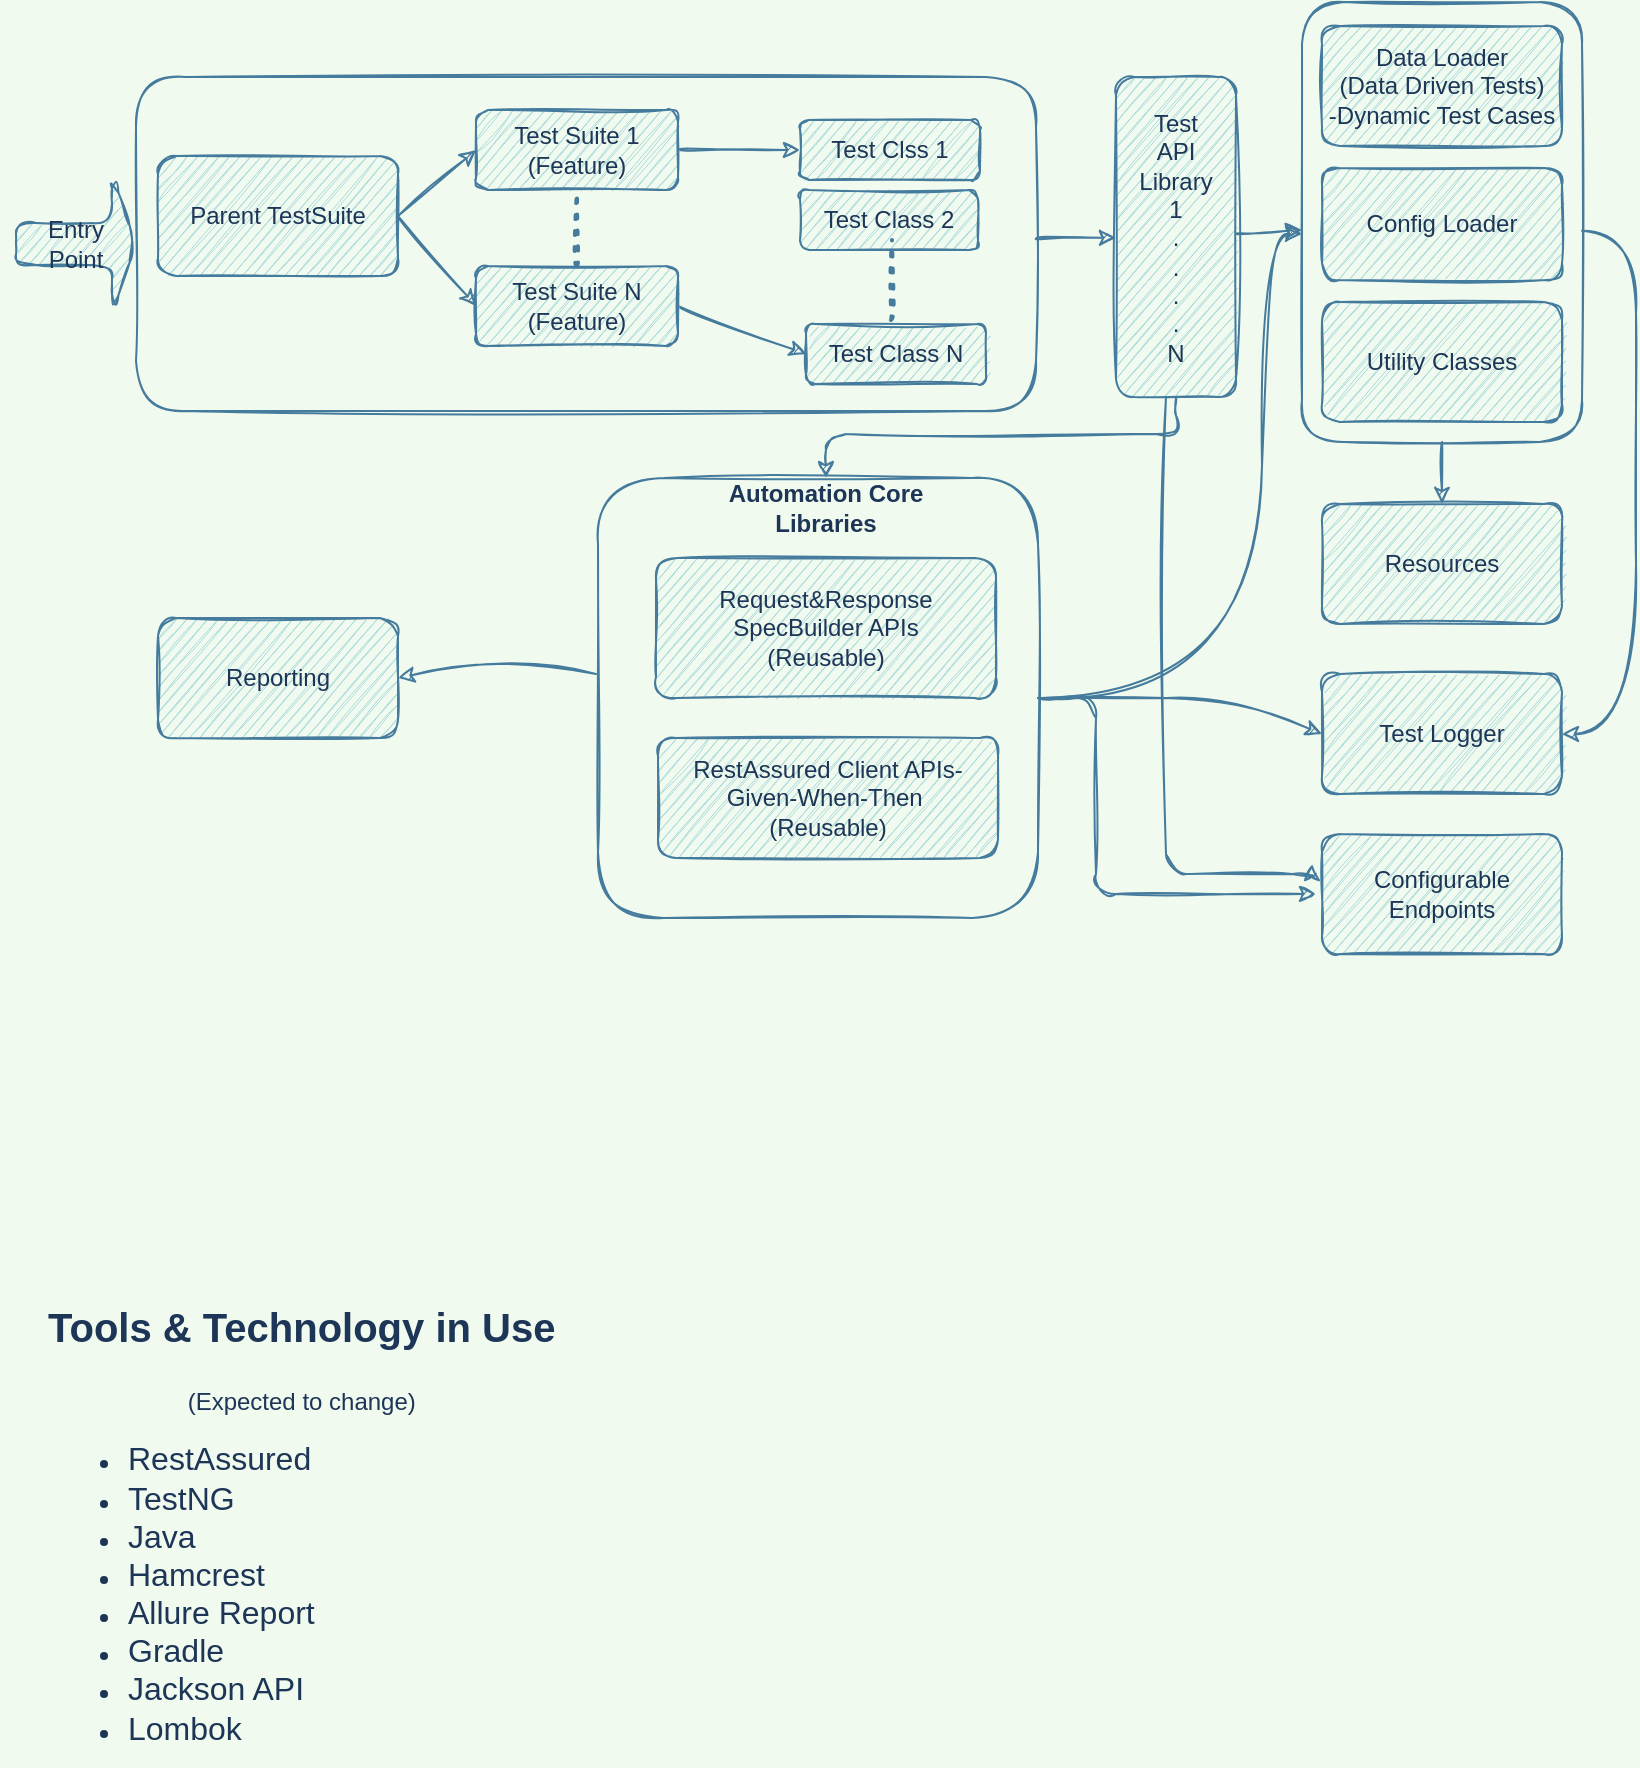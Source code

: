 <mxfile version="20.5.3" type="github" pages="2">
  <diagram id="C5RBs43oDa-KdzZeNtuy" name="Page-1">
    <mxGraphModel dx="1212" dy="744" grid="1" gridSize="10" guides="1" tooltips="1" connect="1" arrows="1" fold="1" page="1" pageScale="1" pageWidth="1169" pageHeight="827" background="#F1FAEE" math="0" shadow="0">
      <root>
        <mxCell id="WIyWlLk6GJQsqaUBKTNV-0" />
        <mxCell id="WIyWlLk6GJQsqaUBKTNV-1" parent="WIyWlLk6GJQsqaUBKTNV-0" />
        <mxCell id="Qz4CMqI6DcYJkKGOj-ZE-3" style="edgeStyle=none;orthogonalLoop=1;jettySize=auto;html=1;entryX=1;entryY=0.5;entryDx=0;entryDy=0;strokeColor=#457B9D;fontColor=#1D3557;fillColor=#A8DADC;curved=1;rounded=1;sketch=1;labelBackgroundColor=#F1FAEE;" edge="1" parent="WIyWlLk6GJQsqaUBKTNV-1" target="C-iHeUXCDEazz8vT2Lmx-13">
          <mxGeometry relative="1" as="geometry">
            <mxPoint x="310" y="360" as="sourcePoint" />
            <Array as="points">
              <mxPoint x="270" y="350" />
            </Array>
          </mxGeometry>
        </mxCell>
        <mxCell id="Qz4CMqI6DcYJkKGOj-ZE-21" style="edgeStyle=none;curved=1;orthogonalLoop=1;jettySize=auto;html=1;entryX=0;entryY=0.5;entryDx=0;entryDy=0;strokeColor=#457B9D;fontColor=#1D3557;fillColor=#A8DADC;rounded=1;sketch=1;labelBackgroundColor=#F1FAEE;" edge="1" parent="WIyWlLk6GJQsqaUBKTNV-1" source="C-iHeUXCDEazz8vT2Lmx-2" target="C-iHeUXCDEazz8vT2Lmx-26">
          <mxGeometry relative="1" as="geometry">
            <Array as="points">
              <mxPoint x="560" y="372" />
              <mxPoint x="630" y="372" />
            </Array>
          </mxGeometry>
        </mxCell>
        <mxCell id="Qz4CMqI6DcYJkKGOj-ZE-43" style="edgeStyle=orthogonalEdgeStyle;curved=1;sketch=1;hachureGap=4;jiggle=2;orthogonalLoop=1;jettySize=auto;html=1;shadow=0;fontFamily=Architects Daughter;fontSource=https%3A%2F%2Ffonts.googleapis.com%2Fcss%3Ffamily%3DArchitects%2BDaughter;fontSize=16;labelBackgroundColor=#F1FAEE;strokeColor=#457B9D;fontColor=#1D3557;rounded=1;" edge="1" parent="WIyWlLk6GJQsqaUBKTNV-1">
          <mxGeometry relative="1" as="geometry">
            <mxPoint x="534" y="372" as="sourcePoint" />
            <mxPoint x="663" y="140" as="targetPoint" />
            <Array as="points">
              <mxPoint x="643" y="372" />
              <mxPoint x="643" y="140" />
            </Array>
          </mxGeometry>
        </mxCell>
        <mxCell id="Qz4CMqI6DcYJkKGOj-ZE-52" style="edgeStyle=orthogonalEdgeStyle;rounded=1;sketch=1;hachureGap=4;jiggle=2;orthogonalLoop=1;jettySize=auto;html=1;strokeColor=#457B9D;fontFamily=Architects Daughter;fontSource=https%3A%2F%2Ffonts.googleapis.com%2Fcss%3Ffamily%3DArchitects%2BDaughter;fontSize=16;fontColor=#1D3557;fillColor=#A8DADC;" edge="1" parent="WIyWlLk6GJQsqaUBKTNV-1" source="C-iHeUXCDEazz8vT2Lmx-2">
          <mxGeometry relative="1" as="geometry">
            <mxPoint x="670" y="470" as="targetPoint" />
            <Array as="points">
              <mxPoint x="560" y="372" />
              <mxPoint x="560" y="470" />
            </Array>
          </mxGeometry>
        </mxCell>
        <mxCell id="C-iHeUXCDEazz8vT2Lmx-2" value="" style="whiteSpace=wrap;html=1;aspect=fixed;fillColor=none;strokeColor=#457B9D;fontColor=#1D3557;rounded=1;sketch=1;" parent="WIyWlLk6GJQsqaUBKTNV-1" vertex="1">
          <mxGeometry x="311" y="262" width="220" height="220" as="geometry" />
        </mxCell>
        <mxCell id="C-iHeUXCDEazz8vT2Lmx-9" value="Request&amp;amp;Response SpecBuilder APIs&lt;br&gt;(Reusable)" style="rounded=1;whiteSpace=wrap;html=1;fillColor=#A8DADC;strokeColor=#457B9D;fontColor=#1D3557;sketch=1;" parent="WIyWlLk6GJQsqaUBKTNV-1" vertex="1">
          <mxGeometry x="340" y="302" width="170" height="70" as="geometry" />
        </mxCell>
        <mxCell id="C-iHeUXCDEazz8vT2Lmx-10" value="RestAssured Client APIs-Given-When-Then&amp;nbsp;&lt;br&gt;(Reusable)" style="rounded=1;whiteSpace=wrap;html=1;fillColor=#A8DADC;strokeColor=#457B9D;fontColor=#1D3557;sketch=1;" parent="WIyWlLk6GJQsqaUBKTNV-1" vertex="1">
          <mxGeometry x="341" y="392" width="170" height="60" as="geometry" />
        </mxCell>
        <mxCell id="C-iHeUXCDEazz8vT2Lmx-12" value="Data Loader&lt;br&gt;(Data Driven Tests)&lt;br&gt;-Dynamic Test Cases" style="rounded=1;whiteSpace=wrap;html=1;fillColor=#A8DADC;strokeColor=#457B9D;fontColor=#1D3557;sketch=1;" parent="WIyWlLk6GJQsqaUBKTNV-1" vertex="1">
          <mxGeometry x="673" y="36" width="120" height="60" as="geometry" />
        </mxCell>
        <mxCell id="C-iHeUXCDEazz8vT2Lmx-13" value="Reporting" style="rounded=1;whiteSpace=wrap;html=1;fillColor=#A8DADC;strokeColor=#457B9D;fontColor=#1D3557;sketch=1;" parent="WIyWlLk6GJQsqaUBKTNV-1" vertex="1">
          <mxGeometry x="91" y="332" width="120" height="60" as="geometry" />
        </mxCell>
        <mxCell id="C-iHeUXCDEazz8vT2Lmx-16" value="Utility Classes" style="rounded=1;whiteSpace=wrap;html=1;fillColor=#A8DADC;strokeColor=#457B9D;fontColor=#1D3557;sketch=1;" parent="WIyWlLk6GJQsqaUBKTNV-1" vertex="1">
          <mxGeometry x="673" y="174" width="120" height="60" as="geometry" />
        </mxCell>
        <mxCell id="C-iHeUXCDEazz8vT2Lmx-26" value="Test Logger" style="rounded=1;whiteSpace=wrap;html=1;fillColor=#A8DADC;strokeColor=#457B9D;fontColor=#1D3557;sketch=1;" parent="WIyWlLk6GJQsqaUBKTNV-1" vertex="1">
          <mxGeometry x="673" y="360" width="120" height="60" as="geometry" />
        </mxCell>
        <mxCell id="C-iHeUXCDEazz8vT2Lmx-34" value="&lt;b&gt;Automation Core Libraries&lt;/b&gt;" style="text;html=1;strokeColor=none;fillColor=none;align=center;verticalAlign=middle;whiteSpace=wrap;rounded=1;fontColor=#1D3557;sketch=1;" parent="WIyWlLk6GJQsqaUBKTNV-1" vertex="1">
          <mxGeometry x="350" y="262" width="150" height="30" as="geometry" />
        </mxCell>
        <mxCell id="C-iHeUXCDEazz8vT2Lmx-36" value="Resources" style="rounded=1;whiteSpace=wrap;html=1;fillColor=#A8DADC;strokeColor=#457B9D;fontColor=#1D3557;sketch=1;" parent="WIyWlLk6GJQsqaUBKTNV-1" vertex="1">
          <mxGeometry x="673" y="275" width="120" height="60" as="geometry" />
        </mxCell>
        <mxCell id="C-iHeUXCDEazz8vT2Lmx-40" value="&lt;h1&gt;&lt;font style=&quot;font-size: 20px;&quot;&gt;Tools &amp;amp; Technology in Use&lt;/font&gt;&lt;/h1&gt;&lt;div style=&quot;text-align: center;&quot;&gt;&lt;font style=&quot;font-size: 12px;&quot;&gt;(Expected to change)&lt;/font&gt;&lt;/div&gt;&lt;div&gt;&lt;ul&gt;&lt;li&gt;&lt;span style=&quot;font-size: medium;&quot;&gt;RestAssured&lt;/span&gt;&lt;/li&gt;&lt;li&gt;&lt;span style=&quot;font-size: medium;&quot;&gt;TestNG&lt;/span&gt;&lt;br&gt;&lt;/li&gt;&lt;li&gt;&lt;span style=&quot;font-size: medium;&quot;&gt;Java&lt;/span&gt;&lt;/li&gt;&lt;li&gt;&lt;span style=&quot;font-size: medium;&quot;&gt;Hamcrest&lt;/span&gt;&lt;/li&gt;&lt;li&gt;&lt;span style=&quot;font-size: medium;&quot;&gt;Allure Report&lt;/span&gt;&lt;/li&gt;&lt;li&gt;&lt;span style=&quot;font-size: medium;&quot;&gt;Gradle&lt;/span&gt;&lt;/li&gt;&lt;li&gt;&lt;span style=&quot;font-size: medium;&quot;&gt;Jackson API&lt;/span&gt;&lt;/li&gt;&lt;li&gt;&lt;span style=&quot;font-size: medium;&quot;&gt;Lombok&lt;/span&gt;&lt;/li&gt;&lt;/ul&gt;&lt;/div&gt;&lt;div&gt;&lt;font size=&quot;3&quot;&gt;&lt;br&gt;&lt;/font&gt;&lt;/div&gt;" style="text;html=1;strokeColor=none;fillColor=none;spacing=5;spacingTop=-20;whiteSpace=wrap;overflow=hidden;rounded=1;fontColor=#1D3557;sketch=1;" parent="WIyWlLk6GJQsqaUBKTNV-1" vertex="1">
          <mxGeometry x="31" y="666" width="300" height="240" as="geometry" />
        </mxCell>
        <mxCell id="C-iHeUXCDEazz8vT2Lmx-41" value="Configurable Endpoints" style="rounded=1;whiteSpace=wrap;html=1;fontSize=12;fillColor=#A8DADC;strokeColor=#457B9D;fontColor=#1D3557;sketch=1;" parent="WIyWlLk6GJQsqaUBKTNV-1" vertex="1">
          <mxGeometry x="673" y="440" width="120" height="60" as="geometry" />
        </mxCell>
        <mxCell id="SN1cI1Otdd67rSG5i7Jh-9" style="edgeStyle=none;rounded=1;orthogonalLoop=1;jettySize=auto;html=1;exitX=1;exitY=0.5;exitDx=0;exitDy=0;entryX=0;entryY=0.5;entryDx=0;entryDy=0;strokeColor=#457B9D;fontColor=#1D3557;fillColor=#A8DADC;curved=1;sketch=1;labelBackgroundColor=#F1FAEE;" edge="1" parent="WIyWlLk6GJQsqaUBKTNV-1" source="SN1cI1Otdd67rSG5i7Jh-0" target="SN1cI1Otdd67rSG5i7Jh-4">
          <mxGeometry relative="1" as="geometry" />
        </mxCell>
        <mxCell id="SN1cI1Otdd67rSG5i7Jh-10" style="edgeStyle=none;rounded=1;orthogonalLoop=1;jettySize=auto;html=1;entryX=0;entryY=0.5;entryDx=0;entryDy=0;strokeColor=#457B9D;fontColor=#1D3557;fillColor=#A8DADC;exitX=1;exitY=0.5;exitDx=0;exitDy=0;curved=1;sketch=1;labelBackgroundColor=#F1FAEE;" edge="1" parent="WIyWlLk6GJQsqaUBKTNV-1" source="SN1cI1Otdd67rSG5i7Jh-0" target="SN1cI1Otdd67rSG5i7Jh-5">
          <mxGeometry relative="1" as="geometry" />
        </mxCell>
        <mxCell id="SN1cI1Otdd67rSG5i7Jh-0" value="Parent TestSuite" style="rounded=1;whiteSpace=wrap;html=1;fillColor=#A8DADC;strokeColor=#457B9D;fontColor=#1D3557;sketch=1;" vertex="1" parent="WIyWlLk6GJQsqaUBKTNV-1">
          <mxGeometry x="91" y="101" width="120" height="60" as="geometry" />
        </mxCell>
        <mxCell id="SN1cI1Otdd67rSG5i7Jh-1" value="Entry Point" style="shape=singleArrow;whiteSpace=wrap;html=1;strokeColor=#457B9D;fontColor=#1D3557;fillColor=#A8DADC;rounded=1;sketch=1;" vertex="1" parent="WIyWlLk6GJQsqaUBKTNV-1">
          <mxGeometry x="20" y="110" width="60" height="70" as="geometry" />
        </mxCell>
        <mxCell id="SN1cI1Otdd67rSG5i7Jh-2" value="Test Clss 1" style="rounded=1;whiteSpace=wrap;html=1;fillColor=#A8DADC;strokeColor=#457B9D;fontColor=#1D3557;sketch=1;" vertex="1" parent="WIyWlLk6GJQsqaUBKTNV-1">
          <mxGeometry x="412" y="83" width="90" height="30" as="geometry" />
        </mxCell>
        <mxCell id="SN1cI1Otdd67rSG5i7Jh-14" value="" style="edgeStyle=none;rounded=1;orthogonalLoop=1;jettySize=auto;html=1;strokeColor=#457B9D;fontColor=#1D3557;fillColor=#A8DADC;curved=1;sketch=1;labelBackgroundColor=#F1FAEE;" edge="1" parent="WIyWlLk6GJQsqaUBKTNV-1" source="SN1cI1Otdd67rSG5i7Jh-4" target="SN1cI1Otdd67rSG5i7Jh-2">
          <mxGeometry relative="1" as="geometry" />
        </mxCell>
        <mxCell id="SN1cI1Otdd67rSG5i7Jh-4" value="Test Suite 1&lt;br&gt;(Feature)" style="rounded=1;whiteSpace=wrap;html=1;fillColor=#A8DADC;strokeColor=#457B9D;fontColor=#1D3557;sketch=1;" vertex="1" parent="WIyWlLk6GJQsqaUBKTNV-1">
          <mxGeometry x="250" y="78" width="101" height="40" as="geometry" />
        </mxCell>
        <mxCell id="SN1cI1Otdd67rSG5i7Jh-13" value="" style="edgeStyle=none;rounded=1;orthogonalLoop=1;jettySize=auto;html=1;strokeColor=#457B9D;fontColor=#1D3557;fillColor=#A8DADC;entryX=0;entryY=0.5;entryDx=0;entryDy=0;exitX=1;exitY=0.5;exitDx=0;exitDy=0;curved=1;sketch=1;labelBackgroundColor=#F1FAEE;" edge="1" parent="WIyWlLk6GJQsqaUBKTNV-1" source="SN1cI1Otdd67rSG5i7Jh-5" target="SN1cI1Otdd67rSG5i7Jh-11">
          <mxGeometry relative="1" as="geometry">
            <mxPoint x="371" y="186" as="sourcePoint" />
          </mxGeometry>
        </mxCell>
        <mxCell id="SN1cI1Otdd67rSG5i7Jh-5" value="Test Suite N&lt;br&gt;(Feature)" style="rounded=1;whiteSpace=wrap;html=1;fillColor=#A8DADC;strokeColor=#457B9D;fontColor=#1D3557;sketch=1;" vertex="1" parent="WIyWlLk6GJQsqaUBKTNV-1">
          <mxGeometry x="250" y="156" width="101" height="40" as="geometry" />
        </mxCell>
        <mxCell id="SN1cI1Otdd67rSG5i7Jh-8" value="" style="endArrow=none;dashed=1;html=1;dashPattern=1 3;strokeWidth=2;rounded=1;strokeColor=#457B9D;fontColor=#1D3557;fillColor=#A8DADC;exitX=0.5;exitY=0;exitDx=0;exitDy=0;entryX=0.5;entryY=1;entryDx=0;entryDy=0;curved=1;sketch=1;labelBackgroundColor=#F1FAEE;" edge="1" parent="WIyWlLk6GJQsqaUBKTNV-1" source="SN1cI1Otdd67rSG5i7Jh-5" target="SN1cI1Otdd67rSG5i7Jh-4">
          <mxGeometry width="50" height="50" relative="1" as="geometry">
            <mxPoint x="261" y="176" as="sourcePoint" />
            <mxPoint x="311" y="116" as="targetPoint" />
          </mxGeometry>
        </mxCell>
        <mxCell id="SN1cI1Otdd67rSG5i7Jh-11" value="Test Class N" style="rounded=1;whiteSpace=wrap;html=1;fillColor=#A8DADC;strokeColor=#457B9D;fontColor=#1D3557;sketch=1;" vertex="1" parent="WIyWlLk6GJQsqaUBKTNV-1">
          <mxGeometry x="415" y="185" width="90" height="30" as="geometry" />
        </mxCell>
        <mxCell id="SN1cI1Otdd67rSG5i7Jh-16" value="Test Class 2" style="rounded=1;whiteSpace=wrap;html=1;fillColor=#A8DADC;strokeColor=#457B9D;fontColor=#1D3557;sketch=1;" vertex="1" parent="WIyWlLk6GJQsqaUBKTNV-1">
          <mxGeometry x="412" y="118" width="89" height="30" as="geometry" />
        </mxCell>
        <mxCell id="SN1cI1Otdd67rSG5i7Jh-17" style="edgeStyle=none;rounded=1;orthogonalLoop=1;jettySize=auto;html=1;exitX=1;exitY=1;exitDx=0;exitDy=0;strokeColor=#457B9D;fontColor=#1D3557;fillColor=#A8DADC;curved=1;sketch=1;labelBackgroundColor=#F1FAEE;" edge="1" parent="WIyWlLk6GJQsqaUBKTNV-1" source="SN1cI1Otdd67rSG5i7Jh-16" target="SN1cI1Otdd67rSG5i7Jh-16">
          <mxGeometry relative="1" as="geometry" />
        </mxCell>
        <mxCell id="SN1cI1Otdd67rSG5i7Jh-20" value="" style="endArrow=none;dashed=1;html=1;dashPattern=1 3;strokeWidth=2;rounded=1;strokeColor=#457B9D;fontColor=#1D3557;fillColor=#A8DADC;exitX=0.5;exitY=0;exitDx=0;exitDy=0;curved=1;sketch=1;labelBackgroundColor=#F1FAEE;" edge="1" parent="WIyWlLk6GJQsqaUBKTNV-1">
          <mxGeometry width="50" height="50" relative="1" as="geometry">
            <mxPoint x="457.5" y="183" as="sourcePoint" />
            <mxPoint x="458" y="143" as="targetPoint" />
          </mxGeometry>
        </mxCell>
        <mxCell id="Qz4CMqI6DcYJkKGOj-ZE-34" value="" style="edgeStyle=none;curved=1;orthogonalLoop=1;jettySize=auto;html=1;strokeColor=#457B9D;fontColor=#1D3557;fillColor=#A8DADC;rounded=1;sketch=1;labelBackgroundColor=#F1FAEE;" edge="1" parent="WIyWlLk6GJQsqaUBKTNV-1">
          <mxGeometry relative="1" as="geometry">
            <mxPoint x="630" y="139.808" as="sourcePoint" />
            <mxPoint x="663" y="137.947" as="targetPoint" />
          </mxGeometry>
        </mxCell>
        <mxCell id="Qz4CMqI6DcYJkKGOj-ZE-45" style="edgeStyle=orthogonalEdgeStyle;rounded=1;sketch=1;hachureGap=4;jiggle=2;orthogonalLoop=1;jettySize=auto;html=1;strokeColor=#457B9D;fontFamily=Architects Daughter;fontSource=https%3A%2F%2Ffonts.googleapis.com%2Fcss%3Ffamily%3DArchitects%2BDaughter;fontSize=16;fontColor=#1D3557;fillColor=#A8DADC;" edge="1" parent="WIyWlLk6GJQsqaUBKTNV-1" source="SN1cI1Otdd67rSG5i7Jh-28" target="C-iHeUXCDEazz8vT2Lmx-34">
          <mxGeometry relative="1" as="geometry">
            <Array as="points">
              <mxPoint x="600" y="240" />
              <mxPoint x="425" y="240" />
            </Array>
          </mxGeometry>
        </mxCell>
        <mxCell id="Qz4CMqI6DcYJkKGOj-ZE-46" style="edgeStyle=orthogonalEdgeStyle;rounded=1;sketch=1;hachureGap=4;jiggle=2;orthogonalLoop=1;jettySize=auto;html=1;entryX=0;entryY=0.25;entryDx=0;entryDy=0;strokeColor=#457B9D;fontFamily=Architects Daughter;fontSource=https%3A%2F%2Ffonts.googleapis.com%2Fcss%3Ffamily%3DArchitects%2BDaughter;fontSize=16;fontColor=#1D3557;fillColor=#A8DADC;" edge="1" parent="WIyWlLk6GJQsqaUBKTNV-1">
          <mxGeometry relative="1" as="geometry">
            <mxPoint x="595" y="221.5" as="sourcePoint" />
            <mxPoint x="668" y="455" as="targetPoint" />
            <Array as="points">
              <mxPoint x="595" y="460" />
              <mxPoint x="668" y="460" />
            </Array>
          </mxGeometry>
        </mxCell>
        <mxCell id="SN1cI1Otdd67rSG5i7Jh-28" value="Test&lt;br&gt;API&lt;br&gt;Library&lt;br&gt;1&lt;br&gt;.&lt;br&gt;.&lt;br&gt;.&lt;br&gt;.&lt;br&gt;N" style="rounded=1;whiteSpace=wrap;html=1;fillColor=#A8DADC;strokeColor=#457B9D;fontColor=#1D3557;sketch=1;" vertex="1" parent="WIyWlLk6GJQsqaUBKTNV-1">
          <mxGeometry x="570" y="61.5" width="60" height="160" as="geometry" />
        </mxCell>
        <mxCell id="Qz4CMqI6DcYJkKGOj-ZE-29" value="" style="edgeStyle=none;curved=1;orthogonalLoop=1;jettySize=auto;html=1;strokeColor=#457B9D;fontColor=#1D3557;fillColor=#A8DADC;rounded=1;sketch=1;labelBackgroundColor=#F1FAEE;" edge="1" parent="WIyWlLk6GJQsqaUBKTNV-1" source="SN1cI1Otdd67rSG5i7Jh-24" target="SN1cI1Otdd67rSG5i7Jh-28">
          <mxGeometry relative="1" as="geometry" />
        </mxCell>
        <mxCell id="SN1cI1Otdd67rSG5i7Jh-24" value="&lt;br&gt;&lt;br&gt;&lt;br&gt;&lt;br&gt;&lt;br&gt;&lt;br&gt;&lt;br&gt;&lt;br&gt;&lt;br&gt;&lt;br&gt;" style="rounded=1;whiteSpace=wrap;html=1;strokeColor=#457B9D;fontColor=#1D3557;fillColor=none;sketch=1;" vertex="1" parent="WIyWlLk6GJQsqaUBKTNV-1">
          <mxGeometry x="80" y="61.5" width="450" height="167" as="geometry" />
        </mxCell>
        <mxCell id="SN1cI1Otdd67rSG5i7Jh-38" value="Config Loader" style="rounded=1;whiteSpace=wrap;html=1;fillColor=#A8DADC;strokeColor=#457B9D;fontColor=#1D3557;sketch=1;" vertex="1" parent="WIyWlLk6GJQsqaUBKTNV-1">
          <mxGeometry x="673" y="107" width="120" height="56" as="geometry" />
        </mxCell>
        <mxCell id="Qz4CMqI6DcYJkKGOj-ZE-23" style="edgeStyle=none;curved=1;orthogonalLoop=1;jettySize=auto;html=1;strokeColor=#457B9D;fontColor=#1D3557;fillColor=#A8DADC;entryX=1;entryY=0.5;entryDx=0;entryDy=0;rounded=1;sketch=1;labelBackgroundColor=#F1FAEE;" edge="1" parent="WIyWlLk6GJQsqaUBKTNV-1" source="SN1cI1Otdd67rSG5i7Jh-40" target="C-iHeUXCDEazz8vT2Lmx-26">
          <mxGeometry relative="1" as="geometry">
            <mxPoint x="800" y="390" as="targetPoint" />
            <Array as="points">
              <mxPoint x="830" y="140" />
              <mxPoint x="830" y="220" />
              <mxPoint x="830" y="390" />
            </Array>
          </mxGeometry>
        </mxCell>
        <mxCell id="Qz4CMqI6DcYJkKGOj-ZE-24" value="" style="edgeStyle=none;curved=1;orthogonalLoop=1;jettySize=auto;html=1;strokeColor=#457B9D;fontColor=#1D3557;fillColor=#A8DADC;rounded=1;sketch=1;labelBackgroundColor=#F1FAEE;" edge="1" parent="WIyWlLk6GJQsqaUBKTNV-1" source="SN1cI1Otdd67rSG5i7Jh-40" target="C-iHeUXCDEazz8vT2Lmx-36">
          <mxGeometry relative="1" as="geometry" />
        </mxCell>
        <mxCell id="SN1cI1Otdd67rSG5i7Jh-40" value="" style="rounded=1;whiteSpace=wrap;html=1;strokeColor=#457B9D;fontColor=#1D3557;fillColor=none;sketch=1;" vertex="1" parent="WIyWlLk6GJQsqaUBKTNV-1">
          <mxGeometry x="663" y="24" width="140" height="220" as="geometry" />
        </mxCell>
        <mxCell id="Qz4CMqI6DcYJkKGOj-ZE-2" style="edgeStyle=none;rounded=1;orthogonalLoop=1;jettySize=auto;html=1;exitX=0;exitY=0;exitDx=0;exitDy=32.5;exitPerimeter=0;strokeColor=#457B9D;fontColor=#1D3557;fillColor=#A8DADC;curved=1;sketch=1;labelBackgroundColor=#F1FAEE;" edge="1" parent="WIyWlLk6GJQsqaUBKTNV-1" source="SN1cI1Otdd67rSG5i7Jh-1" target="SN1cI1Otdd67rSG5i7Jh-1">
          <mxGeometry relative="1" as="geometry" />
        </mxCell>
      </root>
    </mxGraphModel>
  </diagram>
  <diagram id="K-7nh9X-Kd9XJ5twshSG" name="Page-2">
    <mxGraphModel dx="1212" dy="744" grid="1" gridSize="10" guides="1" tooltips="1" connect="1" arrows="1" fold="1" page="1" pageScale="1" pageWidth="1169" pageHeight="827" math="0" shadow="0">
      <root>
        <mxCell id="0" />
        <mxCell id="1" parent="0" />
      </root>
    </mxGraphModel>
  </diagram>
</mxfile>
